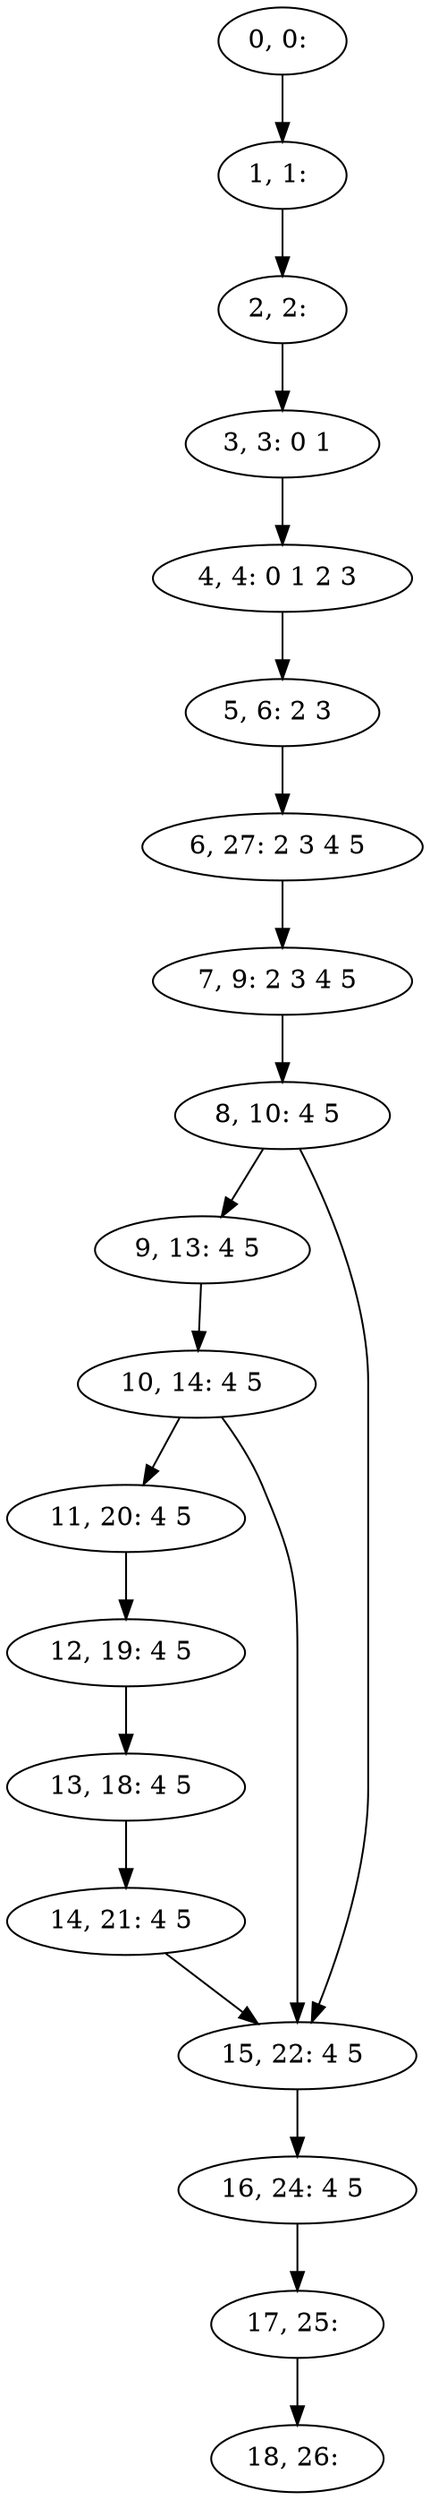 digraph G {
0[label="0, 0: "];
1[label="1, 1: "];
2[label="2, 2: "];
3[label="3, 3: 0 1 "];
4[label="4, 4: 0 1 2 3 "];
5[label="5, 6: 2 3 "];
6[label="6, 27: 2 3 4 5 "];
7[label="7, 9: 2 3 4 5 "];
8[label="8, 10: 4 5 "];
9[label="9, 13: 4 5 "];
10[label="10, 14: 4 5 "];
11[label="11, 20: 4 5 "];
12[label="12, 19: 4 5 "];
13[label="13, 18: 4 5 "];
14[label="14, 21: 4 5 "];
15[label="15, 22: 4 5 "];
16[label="16, 24: 4 5 "];
17[label="17, 25: "];
18[label="18, 26: "];
0->1 ;
1->2 ;
2->3 ;
3->4 ;
4->5 ;
5->6 ;
6->7 ;
7->8 ;
8->9 ;
8->15 ;
9->10 ;
10->11 ;
10->15 ;
11->12 ;
12->13 ;
13->14 ;
14->15 ;
15->16 ;
16->17 ;
17->18 ;
}
